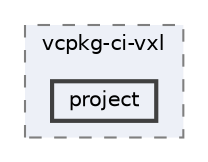 digraph "external/reflect-cpp/vcpkg/scripts/test_ports/vcpkg-ci-vxl/project"
{
 // LATEX_PDF_SIZE
  bgcolor="transparent";
  edge [fontname=Helvetica,fontsize=10,labelfontname=Helvetica,labelfontsize=10];
  node [fontname=Helvetica,fontsize=10,shape=box,height=0.2,width=0.4];
  compound=true
  subgraph clusterdir_946ab805415731d3b9f74c0ddc563b8f {
    graph [ bgcolor="#edf0f7", pencolor="grey50", label="vcpkg-ci-vxl", fontname=Helvetica,fontsize=10 style="filled,dashed", URL="dir_946ab805415731d3b9f74c0ddc563b8f.html",tooltip=""]
  dir_a8a266b5fc303ff252e0c190257fd57b [label="project", fillcolor="#edf0f7", color="grey25", style="filled,bold", URL="dir_a8a266b5fc303ff252e0c190257fd57b.html",tooltip=""];
  }
}
